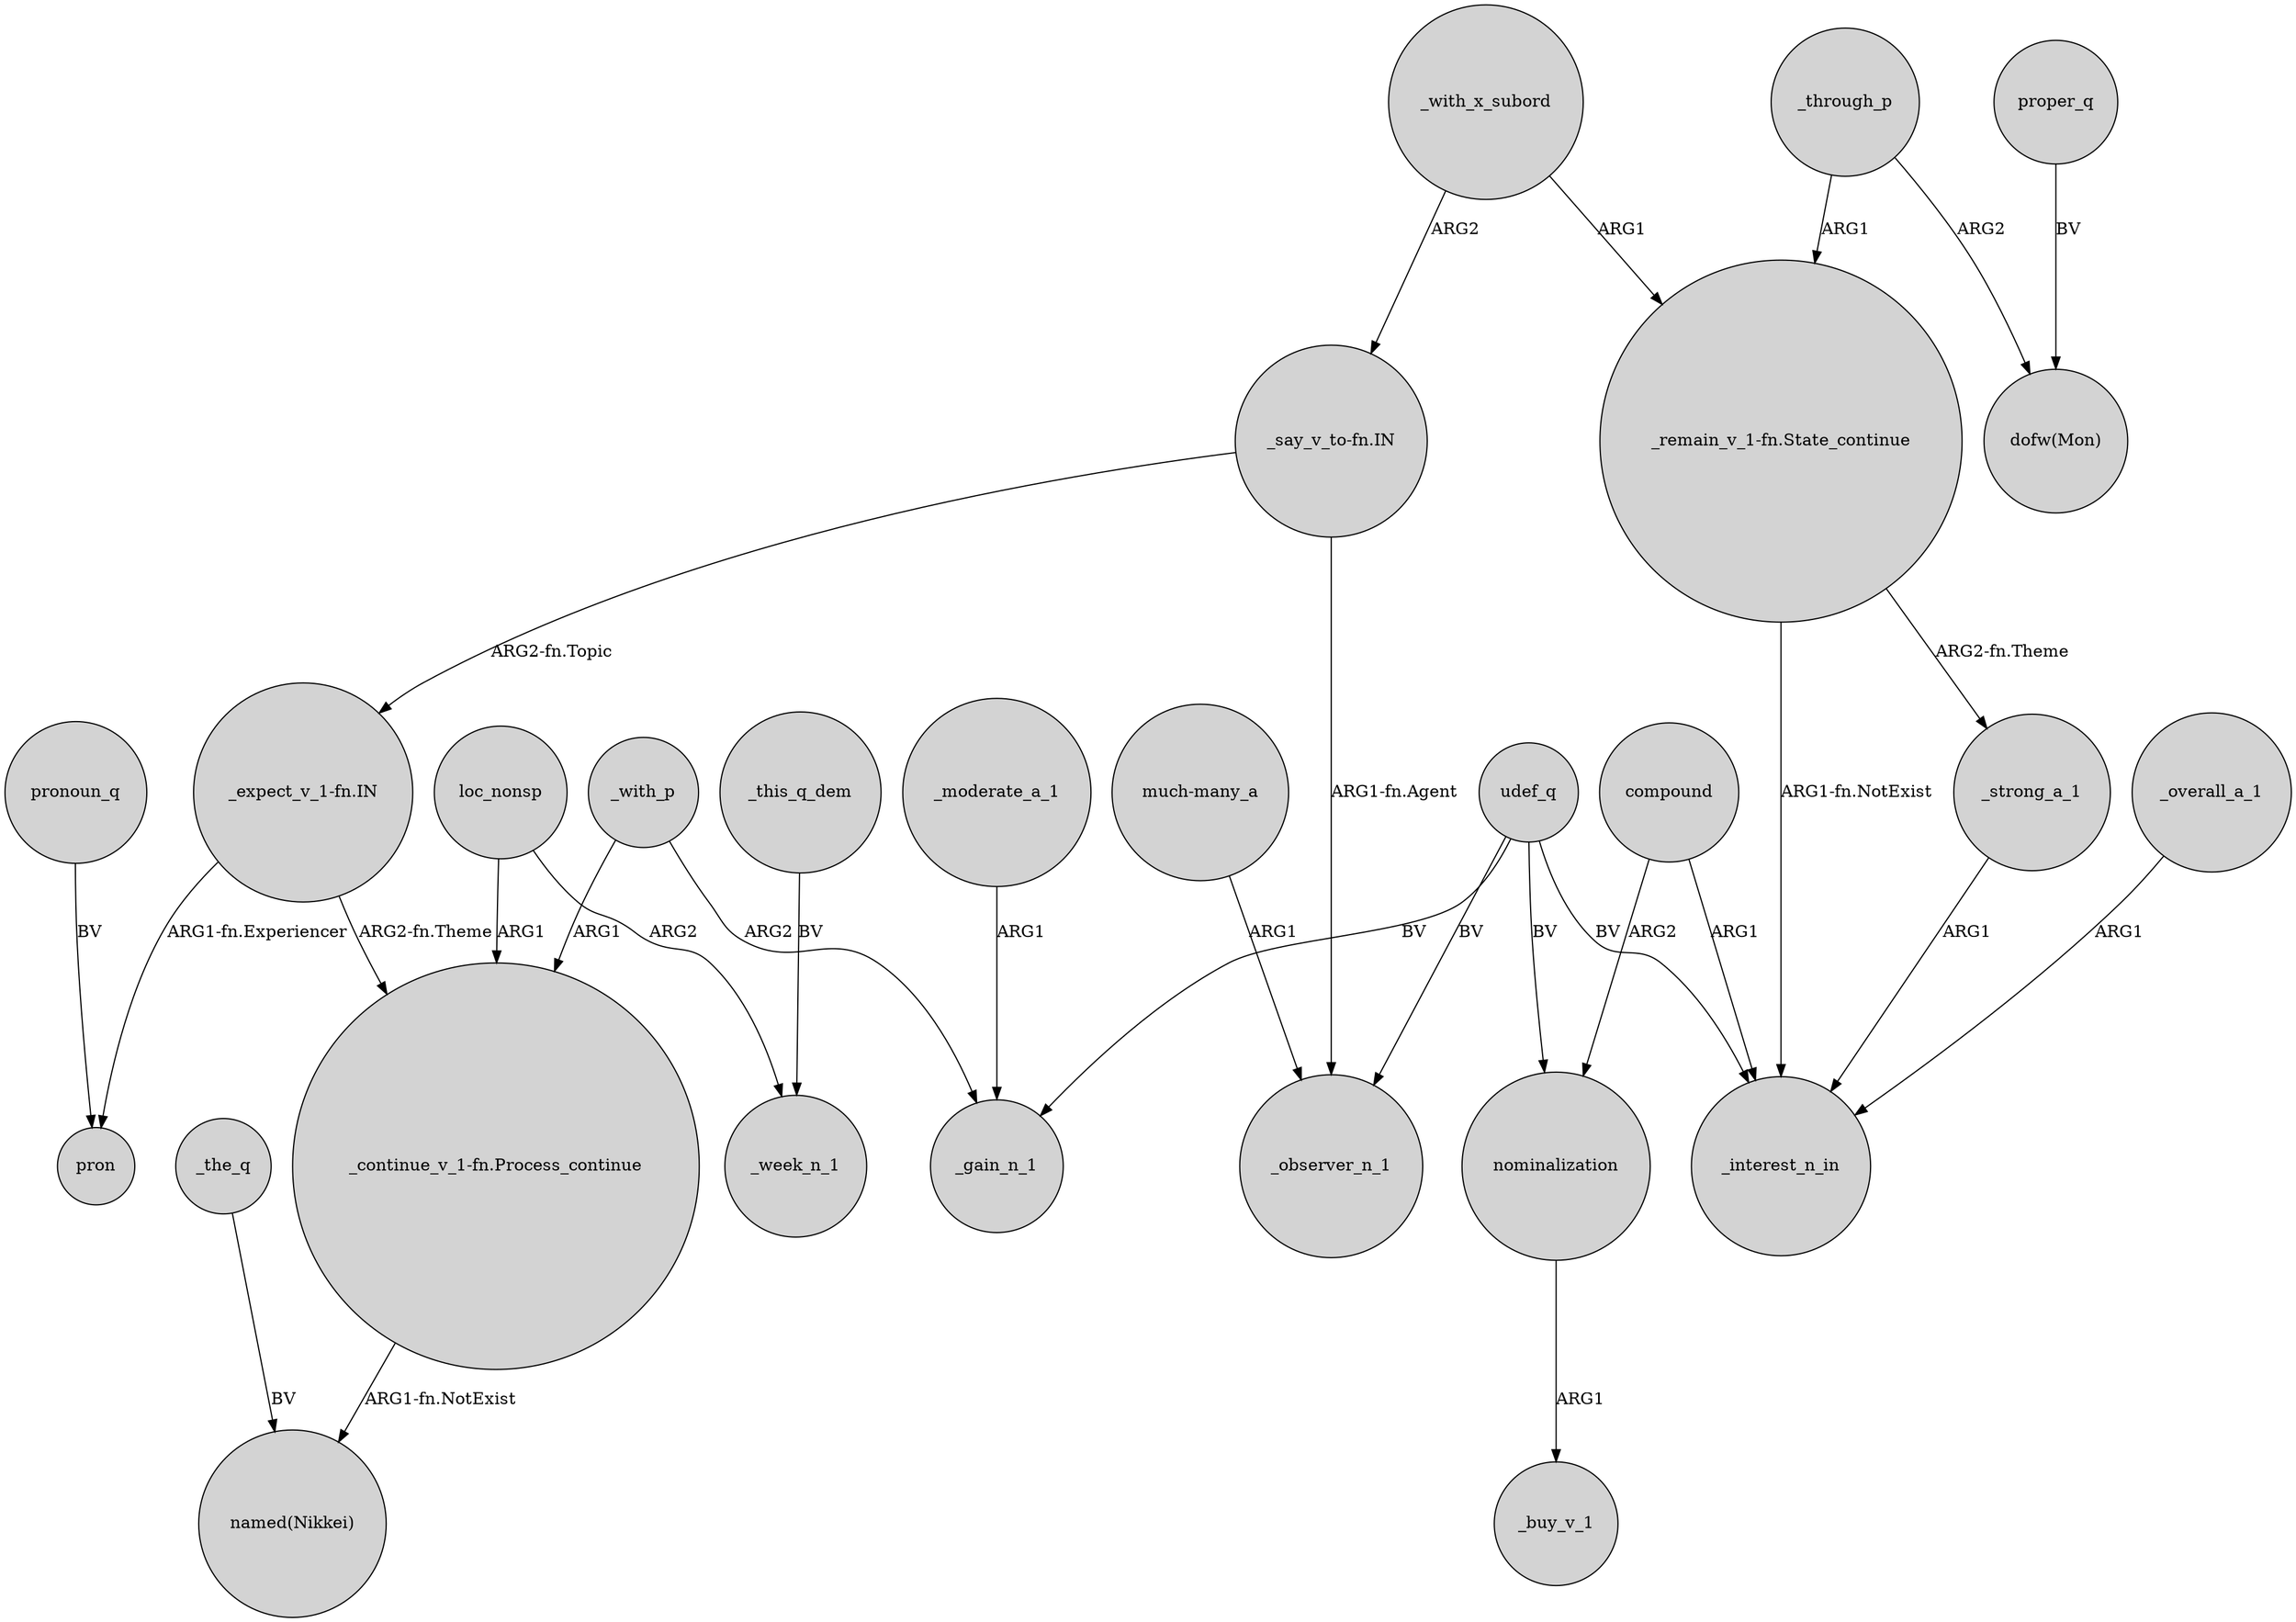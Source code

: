 digraph {
	node [shape=circle style=filled]
	loc_nonsp -> "_continue_v_1-fn.Process_continue" [label=ARG1]
	_moderate_a_1 -> _gain_n_1 [label=ARG1]
	udef_q -> _gain_n_1 [label=BV]
	_with_x_subord -> "_remain_v_1-fn.State_continue" [label=ARG1]
	_through_p -> "_remain_v_1-fn.State_continue" [label=ARG1]
	"much-many_a" -> _observer_n_1 [label=ARG1]
	udef_q -> _observer_n_1 [label=BV]
	compound -> nominalization [label=ARG2]
	udef_q -> _interest_n_in [label=BV]
	nominalization -> _buy_v_1 [label=ARG1]
	_with_p -> "_continue_v_1-fn.Process_continue" [label=ARG1]
	"_remain_v_1-fn.State_continue" -> _strong_a_1 [label="ARG2-fn.Theme"]
	pronoun_q -> pron [label=BV]
	_this_q_dem -> _week_n_1 [label=BV]
	loc_nonsp -> _week_n_1 [label=ARG2]
	_with_x_subord -> "_say_v_to-fn.IN" [label=ARG2]
	"_continue_v_1-fn.Process_continue" -> "named(Nikkei)" [label="ARG1-fn.NotExist"]
	_strong_a_1 -> _interest_n_in [label=ARG1]
	_the_q -> "named(Nikkei)" [label=BV]
	proper_q -> "dofw(Mon)" [label=BV]
	_overall_a_1 -> _interest_n_in [label=ARG1]
	udef_q -> nominalization [label=BV]
	"_say_v_to-fn.IN" -> _observer_n_1 [label="ARG1-fn.Agent"]
	"_expect_v_1-fn.IN" -> pron [label="ARG1-fn.Experiencer"]
	_with_p -> _gain_n_1 [label=ARG2]
	"_say_v_to-fn.IN" -> "_expect_v_1-fn.IN" [label="ARG2-fn.Topic"]
	compound -> _interest_n_in [label=ARG1]
	"_remain_v_1-fn.State_continue" -> _interest_n_in [label="ARG1-fn.NotExist"]
	_through_p -> "dofw(Mon)" [label=ARG2]
	"_expect_v_1-fn.IN" -> "_continue_v_1-fn.Process_continue" [label="ARG2-fn.Theme"]
}
